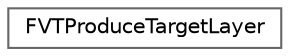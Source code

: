 digraph "Graphical Class Hierarchy"
{
 // INTERACTIVE_SVG=YES
 // LATEX_PDF_SIZE
  bgcolor="transparent";
  edge [fontname=Helvetica,fontsize=10,labelfontname=Helvetica,labelfontsize=10];
  node [fontname=Helvetica,fontsize=10,shape=box,height=0.2,width=0.4];
  rankdir="LR";
  Node0 [id="Node000000",label="FVTProduceTargetLayer",height=0.2,width=0.4,color="grey40", fillcolor="white", style="filled",URL="$df/d6b/structFVTProduceTargetLayer.html",tooltip="Describes a location to write a single layer of a VT tile."];
}

